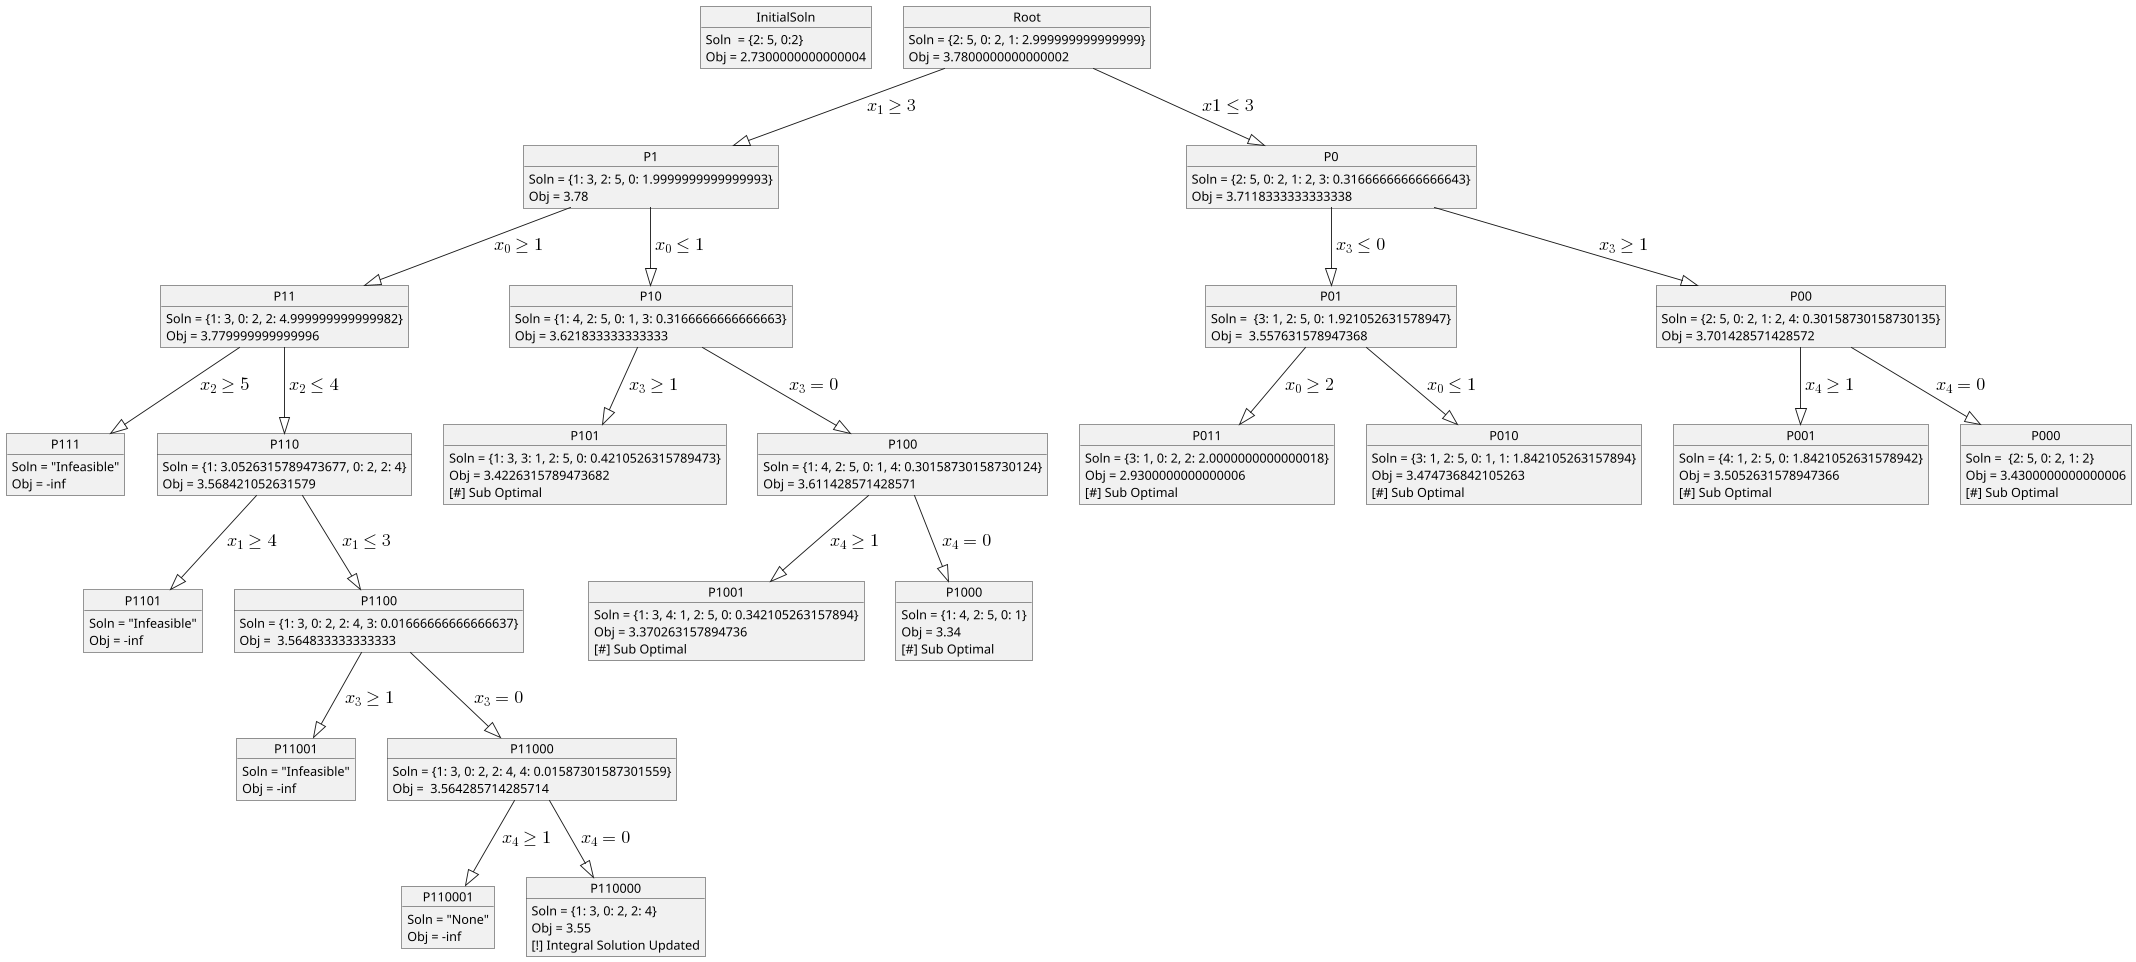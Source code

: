 @startuml
scale 0.9
object InitialSoln {
    Soln  = {2: 5, 0:2}
    Obj = 2.7300000000000004
}

object Root {
    Soln = {2: 5, 0: 2, 1: 2.999999999999999}
    Obj = 3.7800000000000002
}

object P1 {
    Soln = {1: 3, 2: 5, 0: 1.9999999999999993}
    Obj = 3.78
}

object P0 {
    Soln = {2: 5, 0: 2, 1: 2, 3: 0.31666666666666643}
    Obj = 3.7118333333333338
}

object P01 {
    Soln =  {3: 1, 2: 5, 0: 1.921052631578947}
    Obj =  3.557631578947368
}

object P011 {
    Soln = {3: 1, 0: 2, 2: 2.0000000000000018}
    Obj = 2.9300000000000006
    [#] Sub Optimal
}

object P010 {
    Soln = {3: 1, 2: 5, 0: 1, 1: 1.842105263157894}
    Obj = 3.474736842105263
    [#] Sub Optimal
}

object P00 {
    Soln = {2: 5, 0: 2, 1: 2, 4: 0.30158730158730135}
    Obj = 3.701428571428572
}

object P001 {
    Soln = {4: 1, 2: 5, 0: 1.8421052631578942}
    Obj = 3.5052631578947366
    [#] Sub Optimal
}

object P000 {
    Soln =  {2: 5, 0: 2, 1: 2}
    Obj = 3.4300000000000006
    [#] Sub Optimal
}

object P11 {
    Soln = {1: 3, 0: 2, 2: 4.999999999999982}
    Obj = 3.779999999999996
}

object P10 {
    Soln = {1: 4, 2: 5, 0: 1, 3: 0.3166666666666663}
    Obj = 3.621833333333333
}

object P101 {
    Soln = {1: 3, 3: 1, 2: 5, 0: 0.4210526315789473}
    Obj = 3.4226315789473682
    [#] Sub Optimal
}

object P100 {
    Soln = {1: 4, 2: 5, 0: 1, 4: 0.30158730158730124}
    Obj = 3.611428571428571
}

object P1001 {
    Soln = {1: 3, 4: 1, 2: 5, 0: 0.342105263157894}
    Obj = 3.370263157894736
    [#] Sub Optimal
}

object P1000 {
    Soln = {1: 4, 2: 5, 0: 1}
    Obj = 3.34
    [#] Sub Optimal
}

object P111 {
    Soln = "Infeasible"
    Obj = -inf
}

object P110 {
    Soln = {1: 3.0526315789473677, 0: 2, 2: 4}
    Obj = 3.568421052631579
}

object P1101 {
    Soln = "Infeasible"
    Obj = -inf
}

object P1100 {
    Soln = {1: 3, 0: 2, 2: 4, 3: 0.01666666666666637}
    Obj =  3.564833333333333
}

object P11001 {
    Soln = "Infeasible"
    Obj = -inf
}

object P11000 {
    Soln = {1: 3, 0: 2, 2: 4, 4: 0.01587301587301559}
    Obj =  3.564285714285714
}

object P110001 {
    Soln = "None"
    Obj = -inf
}

object P110000  {
    Soln = {1: 3, 0: 2, 2: 4}
    Obj = 3.55
    [!] Integral Solution Updated
}


    Root --|> P1: <math>x_1 \geq 3</math>
    Root --|> P0: <math>x1 \leq 3 </math>
    P1 --|> P11: <math> x_0 \geq 1 </math>
        P11 --|> P111: <math> x_2\geq 5 </math>
        P11 --|> P110: <math> x_2\leq 4 </math>
            P110 --|> P1101: <math> x_1\geq 4 </math>
            P110 --|> P1100: <math> x_1\leq 3 </math>
                P1100 --|> P11000: <math> x_3 = 0 </math>
                    P11000 --|> P110001: <math> x_4 \geq 1 </math>
                    P11000 --|> P110000: <math> x_4 = 0 </math>
                P1100 --|> P11001: <math> x_3 \geq 1 </math>
    P1 --|> P10: <math>x_0\leq 1</math>
        P10 --|> P101: <math>x_3\geq 1</math>
        P10 --|> P100: <math>x_3 = 0</math>
            P100 --|> P1001: <math>x_4 \geq 1 </math>
            P100 --|> P1000: <math>x_4 = 0</math>
    P0 --|> P01: <math>x_3 \leq 0</math>
        P01 --|> P011: <math>x_0 \geq 2</math>
        P01 --|> P010: <math>x_0 \leq 1</math>
    P0 --|> P00: <math> x_3 \geq 1 </math>
        P00 --|> P001: <math> x_4 \geq 1 </math>
        P00 --|> P000: <math> x_4 = 0 </math>
@enduml